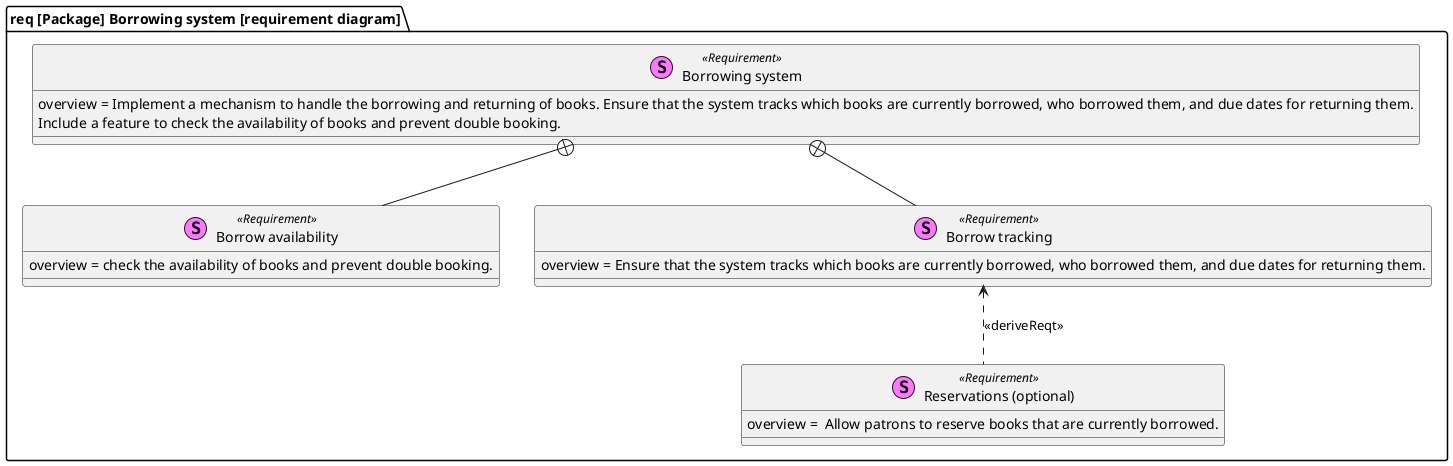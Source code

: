@startuml
package "req [Package] Borrowing system [requirement diagram]" {
    stereotype "Borrow availability" as borrow_availability <<Requirement>> {
        overview = check the availability of books and prevent double booking.
    }

    stereotype "Reservations (optional)" as reservations <<Requirement>> {
        overview =  Allow patrons to reserve books that are currently borrowed.
    }

    stereotype "Borrow tracking" as borrow_tracking  <<Requirement>> {
        overview = Ensure that the system tracks which books are currently borrowed, who borrowed them, and due dates for returning them.
    }
    borrow_tracking <.. reservations: <<deriveReqt>>

    stereotype "Borrowing system" as borrowing_system <<Requirement>> {
        overview = Implement a mechanism to handle the borrowing and returning of books. Ensure that the system tracks which books are currently borrowed, who borrowed them, and due dates for returning them.
        Include a feature to check the availability of books and prevent double booking.
    }
    borrowing_system +-- borrow_availability
    borrowing_system +-- borrow_tracking
}
@enduml
